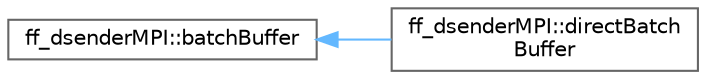digraph "类继承关系图"
{
 // LATEX_PDF_SIZE
  bgcolor="transparent";
  edge [fontname=Helvetica,fontsize=10,labelfontname=Helvetica,labelfontsize=10];
  node [fontname=Helvetica,fontsize=10,shape=box,height=0.2,width=0.4];
  rankdir="LR";
  Node0 [id="Node000000",label="ff_dsenderMPI::batchBuffer",height=0.2,width=0.4,color="grey40", fillcolor="white", style="filled",URL="$classff__dsender_m_p_i_1_1batch_buffer.html",tooltip=" "];
  Node0 -> Node1 [id="edge4923_Node000000_Node000001",dir="back",color="steelblue1",style="solid",tooltip=" "];
  Node1 [id="Node000001",label="ff_dsenderMPI::directBatch\lBuffer",height=0.2,width=0.4,color="grey40", fillcolor="white", style="filled",URL="$classff__dsender_m_p_i_1_1direct_batch_buffer.html",tooltip=" "];
}
